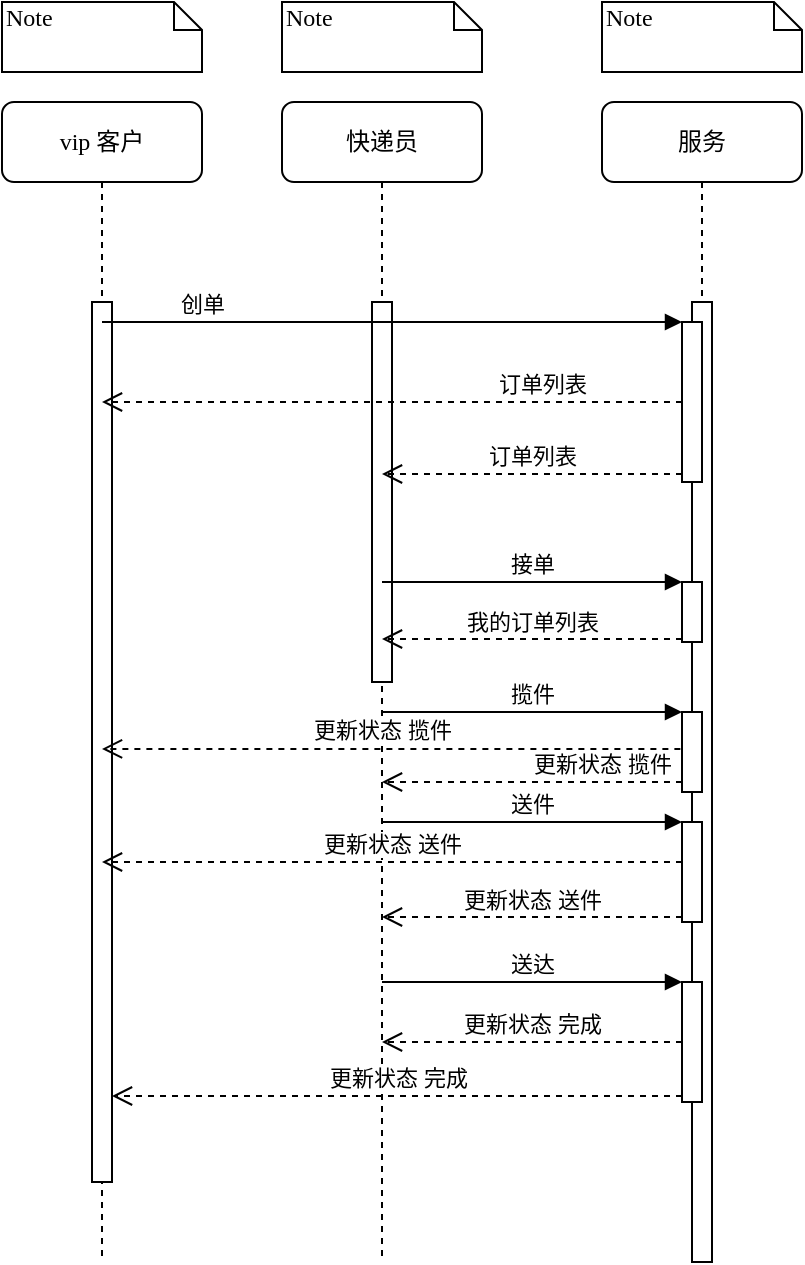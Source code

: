 <mxfile version="14.6.6" type="github">
  <diagram name="Page-1" id="13e1069c-82ec-6db2-03f1-153e76fe0fe0">
    <mxGraphModel dx="813" dy="441" grid="1" gridSize="10" guides="1" tooltips="1" connect="1" arrows="1" fold="1" page="1" pageScale="1" pageWidth="1100" pageHeight="850" background="none" math="0" shadow="0">
      <root>
        <mxCell id="0" />
        <mxCell id="1" parent="0" />
        <mxCell id="7baba1c4bc27f4b0-2" value="快递员" style="shape=umlLifeline;perimeter=lifelinePerimeter;whiteSpace=wrap;html=1;container=1;collapsible=0;recursiveResize=0;outlineConnect=0;rounded=1;shadow=0;comic=0;labelBackgroundColor=none;strokeWidth=1;fontFamily=Verdana;fontSize=12;align=center;" parent="1" vertex="1">
          <mxGeometry x="240" y="80" width="100" height="580" as="geometry" />
        </mxCell>
        <mxCell id="7baba1c4bc27f4b0-10" value="" style="html=1;points=[];perimeter=orthogonalPerimeter;rounded=0;shadow=0;comic=0;labelBackgroundColor=none;strokeWidth=1;fontFamily=Verdana;fontSize=12;align=center;" parent="7baba1c4bc27f4b0-2" vertex="1">
          <mxGeometry x="45" y="100" width="10" height="190" as="geometry" />
        </mxCell>
        <mxCell id="7baba1c4bc27f4b0-3" value="服务" style="shape=umlLifeline;perimeter=lifelinePerimeter;whiteSpace=wrap;html=1;container=1;collapsible=0;recursiveResize=0;outlineConnect=0;rounded=1;shadow=0;comic=0;labelBackgroundColor=none;strokeWidth=1;fontFamily=Verdana;fontSize=12;align=center;" parent="1" vertex="1">
          <mxGeometry x="400" y="80" width="100" height="580" as="geometry" />
        </mxCell>
        <mxCell id="7baba1c4bc27f4b0-13" value="" style="html=1;points=[];perimeter=orthogonalPerimeter;rounded=0;shadow=0;comic=0;labelBackgroundColor=none;strokeWidth=1;fontFamily=Verdana;fontSize=12;align=center;" parent="7baba1c4bc27f4b0-3" vertex="1">
          <mxGeometry x="45" y="100" width="10" height="480" as="geometry" />
        </mxCell>
        <mxCell id="pIgpYfazMDHna9aItPEz-32" value="" style="html=1;points=[];perimeter=orthogonalPerimeter;" vertex="1" parent="7baba1c4bc27f4b0-3">
          <mxGeometry x="40" y="240" width="10" height="30" as="geometry" />
        </mxCell>
        <mxCell id="pIgpYfazMDHna9aItPEz-35" value="" style="html=1;points=[];perimeter=orthogonalPerimeter;" vertex="1" parent="7baba1c4bc27f4b0-3">
          <mxGeometry x="40" y="305" width="10" height="40" as="geometry" />
        </mxCell>
        <mxCell id="pIgpYfazMDHna9aItPEz-43" value="" style="html=1;points=[];perimeter=orthogonalPerimeter;" vertex="1" parent="7baba1c4bc27f4b0-3">
          <mxGeometry x="40" y="360" width="10" height="50" as="geometry" />
        </mxCell>
        <mxCell id="pIgpYfazMDHna9aItPEz-50" value="" style="html=1;points=[];perimeter=orthogonalPerimeter;" vertex="1" parent="7baba1c4bc27f4b0-3">
          <mxGeometry x="40" y="440" width="10" height="60" as="geometry" />
        </mxCell>
        <mxCell id="7baba1c4bc27f4b0-8" value="vip 客户" style="shape=umlLifeline;perimeter=lifelinePerimeter;whiteSpace=wrap;html=1;container=1;collapsible=0;recursiveResize=0;outlineConnect=0;rounded=1;shadow=0;comic=0;labelBackgroundColor=none;strokeWidth=1;fontFamily=Verdana;fontSize=12;align=center;" parent="1" vertex="1">
          <mxGeometry x="100" y="80" width="100" height="580" as="geometry" />
        </mxCell>
        <mxCell id="7baba1c4bc27f4b0-9" value="" style="html=1;points=[];perimeter=orthogonalPerimeter;rounded=0;shadow=0;comic=0;labelBackgroundColor=none;strokeWidth=1;fontFamily=Verdana;fontSize=12;align=center;" parent="7baba1c4bc27f4b0-8" vertex="1">
          <mxGeometry x="45" y="100" width="10" height="440" as="geometry" />
        </mxCell>
        <mxCell id="7baba1c4bc27f4b0-40" value="Note" style="shape=note;whiteSpace=wrap;html=1;size=14;verticalAlign=top;align=left;spacingTop=-6;rounded=0;shadow=0;comic=0;labelBackgroundColor=none;strokeWidth=1;fontFamily=Verdana;fontSize=12" parent="1" vertex="1">
          <mxGeometry x="100" y="30" width="100" height="35" as="geometry" />
        </mxCell>
        <mxCell id="7baba1c4bc27f4b0-41" value="Note" style="shape=note;whiteSpace=wrap;html=1;size=14;verticalAlign=top;align=left;spacingTop=-6;rounded=0;shadow=0;comic=0;labelBackgroundColor=none;strokeWidth=1;fontFamily=Verdana;fontSize=12" parent="1" vertex="1">
          <mxGeometry x="240" y="30" width="100" height="35" as="geometry" />
        </mxCell>
        <mxCell id="7baba1c4bc27f4b0-42" value="Note" style="shape=note;whiteSpace=wrap;html=1;size=14;verticalAlign=top;align=left;spacingTop=-6;rounded=0;shadow=0;comic=0;labelBackgroundColor=none;strokeWidth=1;fontFamily=Verdana;fontSize=12" parent="1" vertex="1">
          <mxGeometry x="400" y="30" width="100" height="35" as="geometry" />
        </mxCell>
        <mxCell id="pIgpYfazMDHna9aItPEz-28" value="" style="html=1;points=[];perimeter=orthogonalPerimeter;" vertex="1" parent="1">
          <mxGeometry x="440" y="190" width="10" height="80" as="geometry" />
        </mxCell>
        <mxCell id="pIgpYfazMDHna9aItPEz-29" value="创单" style="html=1;verticalAlign=bottom;endArrow=block;entryX=0;entryY=0;" edge="1" target="pIgpYfazMDHna9aItPEz-28" parent="1" source="7baba1c4bc27f4b0-8">
          <mxGeometry x="-0.655" relative="1" as="geometry">
            <mxPoint x="370" y="190" as="sourcePoint" />
            <mxPoint as="offset" />
          </mxGeometry>
        </mxCell>
        <mxCell id="pIgpYfazMDHna9aItPEz-30" value="订单列表" style="html=1;verticalAlign=bottom;endArrow=open;dashed=1;endSize=8;exitX=0;exitY=0.95;" edge="1" source="pIgpYfazMDHna9aItPEz-28" parent="1" target="7baba1c4bc27f4b0-2">
          <mxGeometry relative="1" as="geometry">
            <mxPoint x="370" y="266" as="targetPoint" />
          </mxGeometry>
        </mxCell>
        <mxCell id="pIgpYfazMDHna9aItPEz-31" value="订单列表" style="html=1;verticalAlign=bottom;endArrow=open;dashed=1;endSize=8;exitX=0;exitY=0.95;" edge="1" parent="1" target="7baba1c4bc27f4b0-8">
          <mxGeometry x="-0.517" relative="1" as="geometry">
            <mxPoint x="290.024" y="230.0" as="targetPoint" />
            <mxPoint x="440" y="230.0" as="sourcePoint" />
            <mxPoint as="offset" />
          </mxGeometry>
        </mxCell>
        <mxCell id="pIgpYfazMDHna9aItPEz-33" value="接单" style="html=1;verticalAlign=bottom;endArrow=block;entryX=0;entryY=0;" edge="1" target="pIgpYfazMDHna9aItPEz-32" parent="1" source="7baba1c4bc27f4b0-2">
          <mxGeometry relative="1" as="geometry">
            <mxPoint x="370" y="320" as="sourcePoint" />
          </mxGeometry>
        </mxCell>
        <mxCell id="pIgpYfazMDHna9aItPEz-34" value="我的订单列表" style="html=1;verticalAlign=bottom;endArrow=open;dashed=1;endSize=8;exitX=0;exitY=0.95;" edge="1" source="pIgpYfazMDHna9aItPEz-32" parent="1" target="7baba1c4bc27f4b0-2">
          <mxGeometry relative="1" as="geometry">
            <mxPoint x="370" y="396" as="targetPoint" />
          </mxGeometry>
        </mxCell>
        <mxCell id="pIgpYfazMDHna9aItPEz-36" value="揽件" style="html=1;verticalAlign=bottom;endArrow=block;entryX=0;entryY=0;" edge="1" target="pIgpYfazMDHna9aItPEz-35" parent="1" source="7baba1c4bc27f4b0-2">
          <mxGeometry relative="1" as="geometry">
            <mxPoint x="370" y="450" as="sourcePoint" />
          </mxGeometry>
        </mxCell>
        <mxCell id="pIgpYfazMDHna9aItPEz-37" value="更新状态 揽件" style="html=1;verticalAlign=bottom;endArrow=open;dashed=1;endSize=8;exitX=-0.081;exitY=0.461;exitDx=0;exitDy=0;exitPerimeter=0;" edge="1" source="pIgpYfazMDHna9aItPEz-35" parent="1" target="7baba1c4bc27f4b0-8">
          <mxGeometry x="0.035" relative="1" as="geometry">
            <mxPoint x="370" y="526" as="targetPoint" />
            <mxPoint as="offset" />
          </mxGeometry>
        </mxCell>
        <mxCell id="pIgpYfazMDHna9aItPEz-44" value="送件" style="html=1;verticalAlign=bottom;endArrow=block;entryX=0;entryY=0;" edge="1" target="pIgpYfazMDHna9aItPEz-43" parent="1" source="7baba1c4bc27f4b0-2">
          <mxGeometry relative="1" as="geometry">
            <mxPoint x="370" y="440" as="sourcePoint" />
          </mxGeometry>
        </mxCell>
        <mxCell id="pIgpYfazMDHna9aItPEz-45" value="更新状态 送件" style="html=1;verticalAlign=bottom;endArrow=open;dashed=1;endSize=8;exitX=0;exitY=0.95;" edge="1" source="pIgpYfazMDHna9aItPEz-43" parent="1" target="7baba1c4bc27f4b0-2">
          <mxGeometry relative="1" as="geometry">
            <mxPoint x="370" y="516" as="targetPoint" />
          </mxGeometry>
        </mxCell>
        <mxCell id="pIgpYfazMDHna9aItPEz-46" value="更新状态 送件" style="html=1;verticalAlign=bottom;endArrow=open;dashed=1;endSize=8;exitX=0;exitY=0.95;" edge="1" parent="1" target="7baba1c4bc27f4b0-8">
          <mxGeometry relative="1" as="geometry">
            <mxPoint x="290.024" y="460" as="targetPoint" />
            <mxPoint x="440" y="460" as="sourcePoint" />
            <Array as="points">
              <mxPoint x="420" y="460" />
            </Array>
          </mxGeometry>
        </mxCell>
        <mxCell id="pIgpYfazMDHna9aItPEz-49" value="更新状态 揽件" style="html=1;verticalAlign=bottom;endArrow=open;dashed=1;endSize=8;" edge="1" parent="1">
          <mxGeometry x="-0.467" relative="1" as="geometry">
            <mxPoint x="290" y="420" as="targetPoint" />
            <mxPoint x="440" y="420" as="sourcePoint" />
            <mxPoint as="offset" />
          </mxGeometry>
        </mxCell>
        <mxCell id="pIgpYfazMDHna9aItPEz-51" value="送达" style="html=1;verticalAlign=bottom;endArrow=block;entryX=0;entryY=0;" edge="1" target="pIgpYfazMDHna9aItPEz-50" parent="1" source="7baba1c4bc27f4b0-2">
          <mxGeometry relative="1" as="geometry">
            <mxPoint x="370" y="520" as="sourcePoint" />
          </mxGeometry>
        </mxCell>
        <mxCell id="pIgpYfazMDHna9aItPEz-52" value="更新状态 完成" style="html=1;verticalAlign=bottom;endArrow=open;dashed=1;endSize=8;exitX=0;exitY=0.95;" edge="1" source="pIgpYfazMDHna9aItPEz-50" parent="1" target="7baba1c4bc27f4b0-9">
          <mxGeometry relative="1" as="geometry">
            <mxPoint x="160" y="596" as="targetPoint" />
          </mxGeometry>
        </mxCell>
        <mxCell id="pIgpYfazMDHna9aItPEz-54" value="更新状态 完成" style="html=1;verticalAlign=bottom;endArrow=open;dashed=1;endSize=8;exitX=0;exitY=0.95;" edge="1" parent="1">
          <mxGeometry relative="1" as="geometry">
            <mxPoint x="290" y="550" as="targetPoint" />
            <mxPoint x="440" y="550" as="sourcePoint" />
          </mxGeometry>
        </mxCell>
      </root>
    </mxGraphModel>
  </diagram>
</mxfile>
